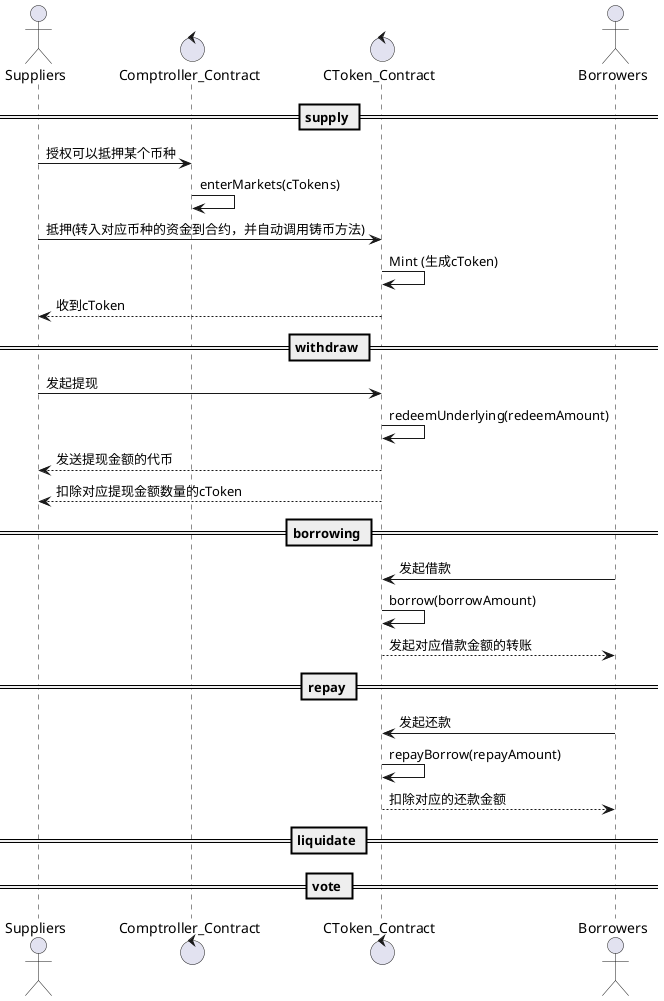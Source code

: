 @startuml
actor Suppliers
control Comptroller_Contract
control CToken_Contract
actor Borrowers


== supply ==

Suppliers -> Comptroller_Contract: 授权可以抵押某个币种
Comptroller_Contract-> Comptroller_Contract: enterMarkets(cTokens)

Suppliers -> CToken_Contract: 抵押(转入对应币种的资金到合约，并自动调用铸币方法)
CToken_Contract -> CToken_Contract: Mint (生成cToken)
CToken_Contract --> Suppliers: 收到cToken


== withdraw ==

Suppliers -> CToken_Contract: 发起提现
CToken_Contract -> CToken_Contract : redeemUnderlying(redeemAmount)
CToken_Contract --> Suppliers: 发送提现金额的代币
Suppliers <-- CToken_Contract: 扣除对应提现金额数量的cToken


== borrowing ==

Borrowers -> CToken_Contract: 发起借款
CToken_Contract -> CToken_Contract: borrow(borrowAmount)
CToken_Contract --> Borrowers: 发起对应借款金额的转账

== repay ==
Borrowers-> CToken_Contract: 发起还款
CToken_Contract -> CToken_Contract : repayBorrow(repayAmount)
Borrowers <-- CToken_Contract : 扣除对应的还款金额

== liquidate ==
== vote ==

@enduml


